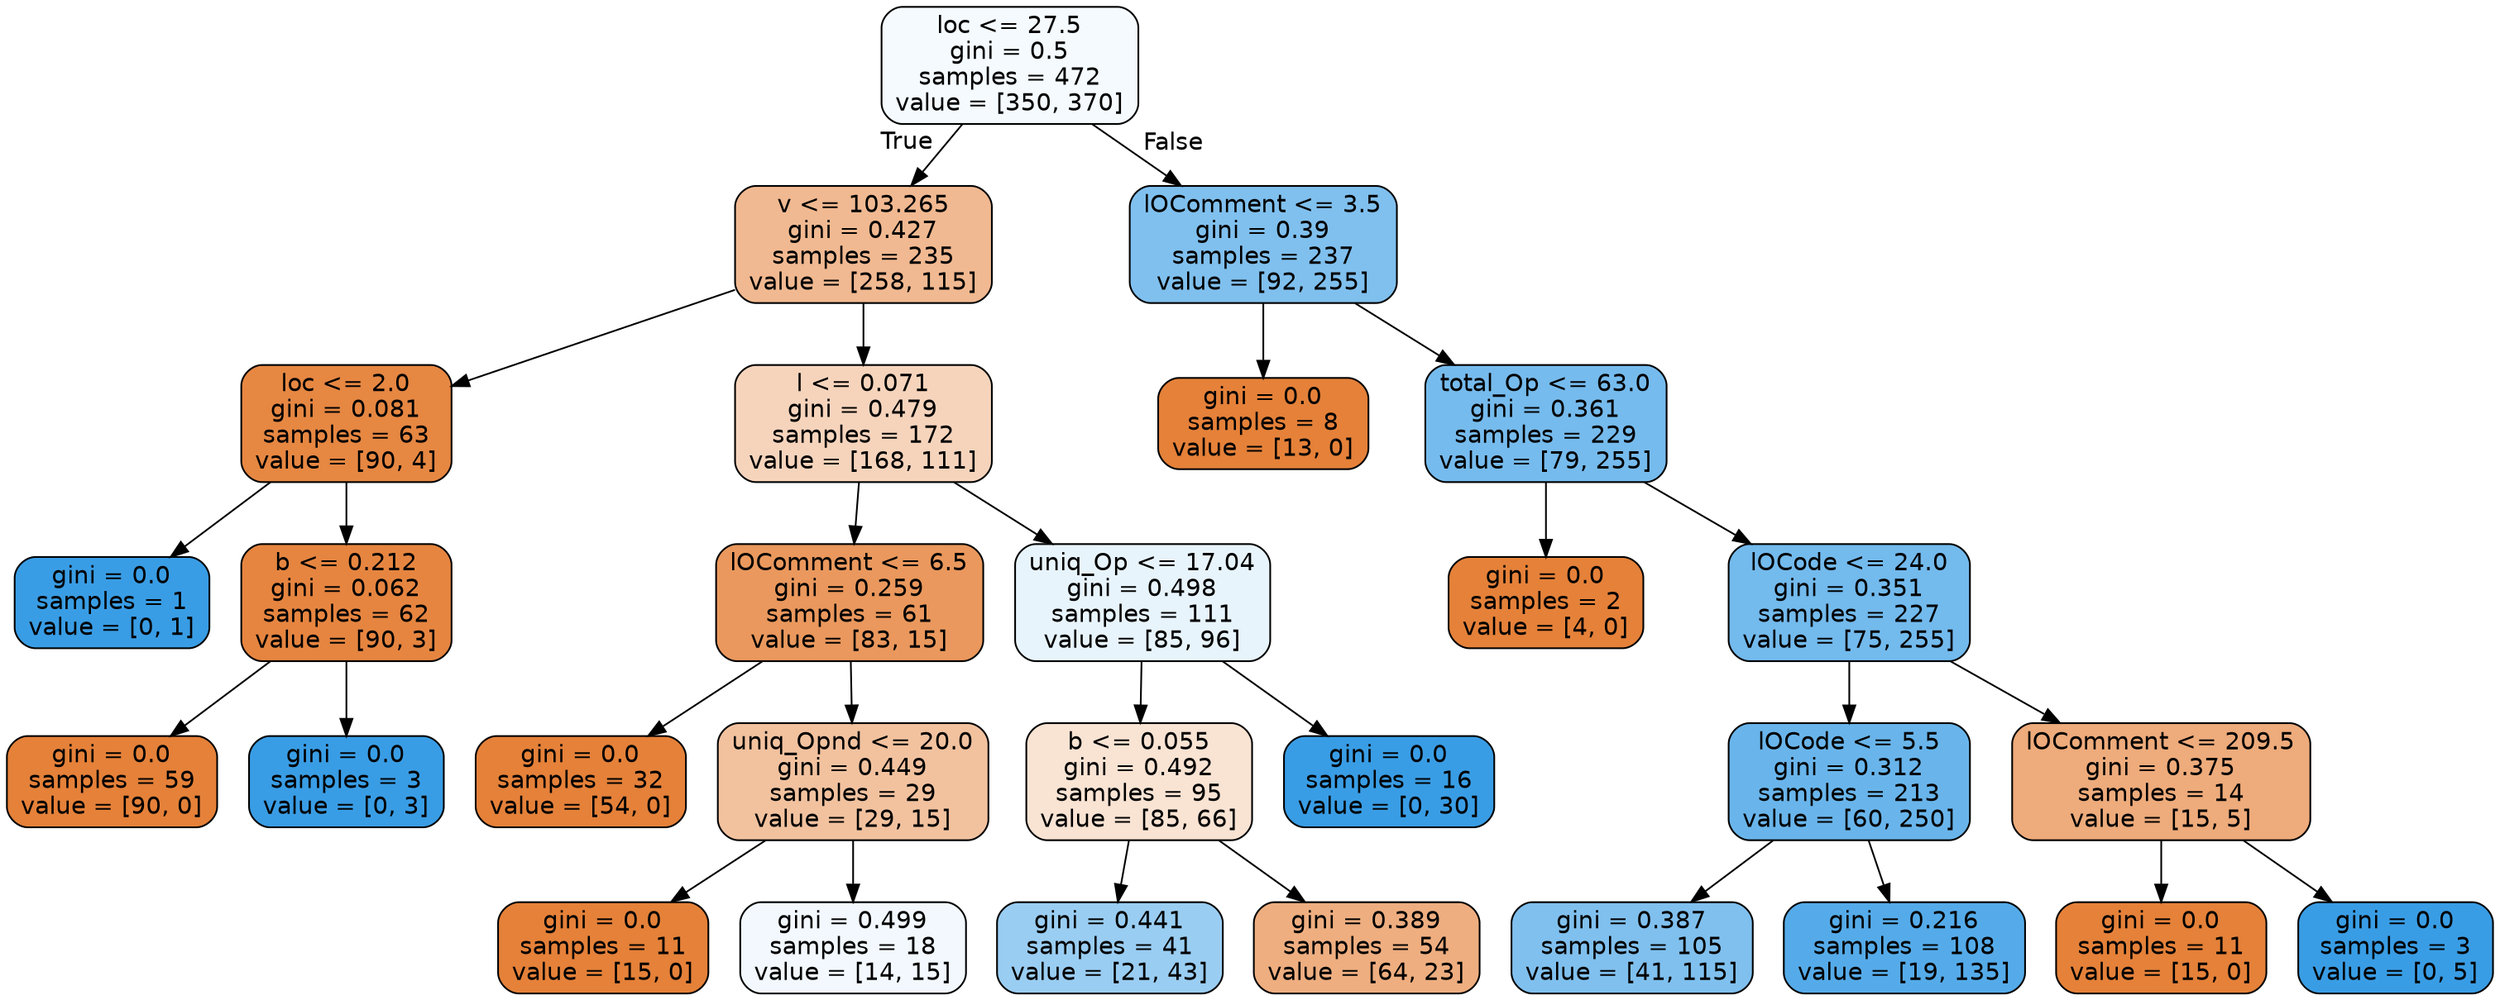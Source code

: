 digraph Tree {
node [shape=box, style="filled, rounded", color="black", fontname="helvetica"] ;
edge [fontname="helvetica"] ;
0 [label="loc <= 27.5\ngini = 0.5\nsamples = 472\nvalue = [350, 370]", fillcolor="#f4fafe"] ;
1 [label="v <= 103.265\ngini = 0.427\nsamples = 235\nvalue = [258, 115]", fillcolor="#f1b991"] ;
0 -> 1 [labeldistance=2.5, labelangle=45, headlabel="True"] ;
2 [label="loc <= 2.0\ngini = 0.081\nsamples = 63\nvalue = [90, 4]", fillcolor="#e68742"] ;
1 -> 2 ;
3 [label="gini = 0.0\nsamples = 1\nvalue = [0, 1]", fillcolor="#399de5"] ;
2 -> 3 ;
4 [label="b <= 0.212\ngini = 0.062\nsamples = 62\nvalue = [90, 3]", fillcolor="#e68540"] ;
2 -> 4 ;
5 [label="gini = 0.0\nsamples = 59\nvalue = [90, 0]", fillcolor="#e58139"] ;
4 -> 5 ;
6 [label="gini = 0.0\nsamples = 3\nvalue = [0, 3]", fillcolor="#399de5"] ;
4 -> 6 ;
7 [label="l <= 0.071\ngini = 0.479\nsamples = 172\nvalue = [168, 111]", fillcolor="#f6d4bc"] ;
1 -> 7 ;
8 [label="lOComment <= 6.5\ngini = 0.259\nsamples = 61\nvalue = [83, 15]", fillcolor="#ea985d"] ;
7 -> 8 ;
9 [label="gini = 0.0\nsamples = 32\nvalue = [54, 0]", fillcolor="#e58139"] ;
8 -> 9 ;
10 [label="uniq_Opnd <= 20.0\ngini = 0.449\nsamples = 29\nvalue = [29, 15]", fillcolor="#f2c29f"] ;
8 -> 10 ;
11 [label="gini = 0.0\nsamples = 11\nvalue = [15, 0]", fillcolor="#e58139"] ;
10 -> 11 ;
12 [label="gini = 0.499\nsamples = 18\nvalue = [14, 15]", fillcolor="#f2f8fd"] ;
10 -> 12 ;
13 [label="uniq_Op <= 17.04\ngini = 0.498\nsamples = 111\nvalue = [85, 96]", fillcolor="#e8f4fc"] ;
7 -> 13 ;
14 [label="b <= 0.055\ngini = 0.492\nsamples = 95\nvalue = [85, 66]", fillcolor="#f9e3d3"] ;
13 -> 14 ;
15 [label="gini = 0.441\nsamples = 41\nvalue = [21, 43]", fillcolor="#9acdf2"] ;
14 -> 15 ;
16 [label="gini = 0.389\nsamples = 54\nvalue = [64, 23]", fillcolor="#eeae80"] ;
14 -> 16 ;
17 [label="gini = 0.0\nsamples = 16\nvalue = [0, 30]", fillcolor="#399de5"] ;
13 -> 17 ;
18 [label="lOComment <= 3.5\ngini = 0.39\nsamples = 237\nvalue = [92, 255]", fillcolor="#80c0ee"] ;
0 -> 18 [labeldistance=2.5, labelangle=-45, headlabel="False"] ;
19 [label="gini = 0.0\nsamples = 8\nvalue = [13, 0]", fillcolor="#e58139"] ;
18 -> 19 ;
20 [label="total_Op <= 63.0\ngini = 0.361\nsamples = 229\nvalue = [79, 255]", fillcolor="#76bbed"] ;
18 -> 20 ;
21 [label="gini = 0.0\nsamples = 2\nvalue = [4, 0]", fillcolor="#e58139"] ;
20 -> 21 ;
22 [label="lOCode <= 24.0\ngini = 0.351\nsamples = 227\nvalue = [75, 255]", fillcolor="#73baed"] ;
20 -> 22 ;
23 [label="lOCode <= 5.5\ngini = 0.312\nsamples = 213\nvalue = [60, 250]", fillcolor="#69b5eb"] ;
22 -> 23 ;
24 [label="gini = 0.387\nsamples = 105\nvalue = [41, 115]", fillcolor="#80c0ee"] ;
23 -> 24 ;
25 [label="gini = 0.216\nsamples = 108\nvalue = [19, 135]", fillcolor="#55abe9"] ;
23 -> 25 ;
26 [label="lOComment <= 209.5\ngini = 0.375\nsamples = 14\nvalue = [15, 5]", fillcolor="#eeab7b"] ;
22 -> 26 ;
27 [label="gini = 0.0\nsamples = 11\nvalue = [15, 0]", fillcolor="#e58139"] ;
26 -> 27 ;
28 [label="gini = 0.0\nsamples = 3\nvalue = [0, 5]", fillcolor="#399de5"] ;
26 -> 28 ;
}